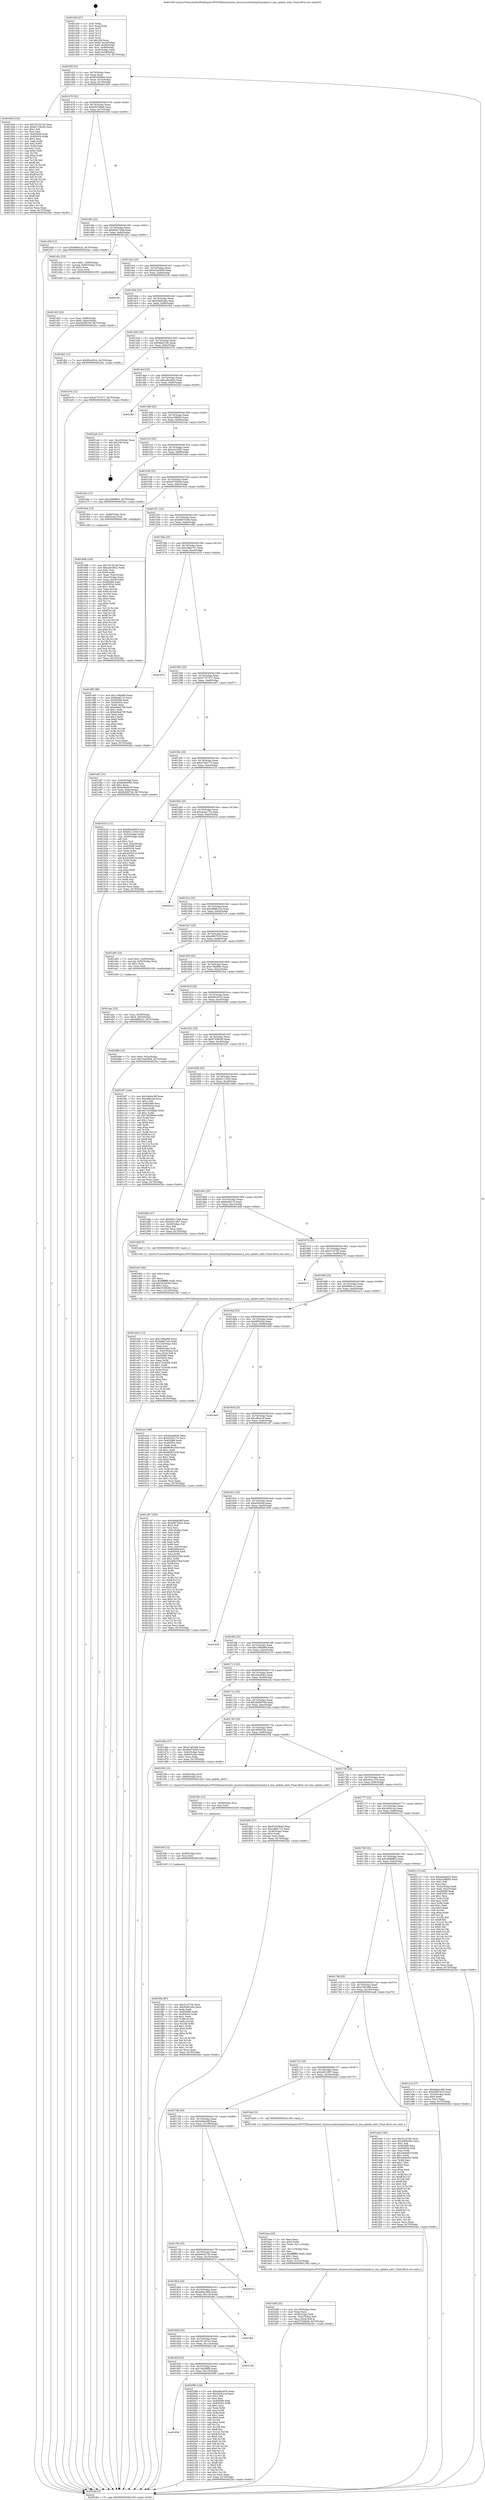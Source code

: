 digraph "0x401430" {
  label = "0x401430 (/mnt/c/Users/mathe/Desktop/tcc/POCII/binaries/extr_linuxsecurityintegrityimaima.h_ima_update_xattr_Final-ollvm.out::main(0))"
  labelloc = "t"
  node[shape=record]

  Entry [label="",width=0.3,height=0.3,shape=circle,fillcolor=black,style=filled]
  "0x40145f" [label="{
     0x40145f [23]\l
     | [instrs]\l
     &nbsp;&nbsp;0x40145f \<+3\>: mov -0x70(%rbp),%eax\l
     &nbsp;&nbsp;0x401462 \<+2\>: mov %eax,%ecx\l
     &nbsp;&nbsp;0x401464 \<+6\>: sub $0x8229364d,%ecx\l
     &nbsp;&nbsp;0x40146a \<+3\>: mov %eax,-0x74(%rbp)\l
     &nbsp;&nbsp;0x40146d \<+3\>: mov %ecx,-0x78(%rbp)\l
     &nbsp;&nbsp;0x401470 \<+6\>: je 0000000000401945 \<main+0x515\>\l
  }"]
  "0x401945" [label="{
     0x401945 [134]\l
     | [instrs]\l
     &nbsp;&nbsp;0x401945 \<+5\>: mov $0x7613e7a3,%eax\l
     &nbsp;&nbsp;0x40194a \<+5\>: mov $0xb5754b3d,%ecx\l
     &nbsp;&nbsp;0x40194f \<+2\>: mov $0x1,%dl\l
     &nbsp;&nbsp;0x401951 \<+2\>: xor %esi,%esi\l
     &nbsp;&nbsp;0x401953 \<+7\>: mov 0x405068,%edi\l
     &nbsp;&nbsp;0x40195a \<+8\>: mov 0x405054,%r8d\l
     &nbsp;&nbsp;0x401962 \<+3\>: sub $0x1,%esi\l
     &nbsp;&nbsp;0x401965 \<+3\>: mov %edi,%r9d\l
     &nbsp;&nbsp;0x401968 \<+3\>: add %esi,%r9d\l
     &nbsp;&nbsp;0x40196b \<+4\>: imul %r9d,%edi\l
     &nbsp;&nbsp;0x40196f \<+3\>: and $0x1,%edi\l
     &nbsp;&nbsp;0x401972 \<+3\>: cmp $0x0,%edi\l
     &nbsp;&nbsp;0x401975 \<+4\>: sete %r10b\l
     &nbsp;&nbsp;0x401979 \<+4\>: cmp $0xa,%r8d\l
     &nbsp;&nbsp;0x40197d \<+4\>: setl %r11b\l
     &nbsp;&nbsp;0x401981 \<+3\>: mov %r10b,%bl\l
     &nbsp;&nbsp;0x401984 \<+3\>: xor $0xff,%bl\l
     &nbsp;&nbsp;0x401987 \<+3\>: mov %r11b,%r14b\l
     &nbsp;&nbsp;0x40198a \<+4\>: xor $0xff,%r14b\l
     &nbsp;&nbsp;0x40198e \<+3\>: xor $0x1,%dl\l
     &nbsp;&nbsp;0x401991 \<+3\>: mov %bl,%r15b\l
     &nbsp;&nbsp;0x401994 \<+4\>: and $0xff,%r15b\l
     &nbsp;&nbsp;0x401998 \<+3\>: and %dl,%r10b\l
     &nbsp;&nbsp;0x40199b \<+3\>: mov %r14b,%r12b\l
     &nbsp;&nbsp;0x40199e \<+4\>: and $0xff,%r12b\l
     &nbsp;&nbsp;0x4019a2 \<+3\>: and %dl,%r11b\l
     &nbsp;&nbsp;0x4019a5 \<+3\>: or %r10b,%r15b\l
     &nbsp;&nbsp;0x4019a8 \<+3\>: or %r11b,%r12b\l
     &nbsp;&nbsp;0x4019ab \<+3\>: xor %r12b,%r15b\l
     &nbsp;&nbsp;0x4019ae \<+3\>: or %r14b,%bl\l
     &nbsp;&nbsp;0x4019b1 \<+3\>: xor $0xff,%bl\l
     &nbsp;&nbsp;0x4019b4 \<+3\>: or $0x1,%dl\l
     &nbsp;&nbsp;0x4019b7 \<+2\>: and %dl,%bl\l
     &nbsp;&nbsp;0x4019b9 \<+3\>: or %bl,%r15b\l
     &nbsp;&nbsp;0x4019bc \<+4\>: test $0x1,%r15b\l
     &nbsp;&nbsp;0x4019c0 \<+3\>: cmovne %ecx,%eax\l
     &nbsp;&nbsp;0x4019c3 \<+3\>: mov %eax,-0x70(%rbp)\l
     &nbsp;&nbsp;0x4019c6 \<+5\>: jmp 00000000004022bc \<main+0xe8c\>\l
  }"]
  "0x401476" [label="{
     0x401476 [22]\l
     | [instrs]\l
     &nbsp;&nbsp;0x401476 \<+5\>: jmp 000000000040147b \<main+0x4b\>\l
     &nbsp;&nbsp;0x40147b \<+3\>: mov -0x74(%rbp),%eax\l
     &nbsp;&nbsp;0x40147e \<+5\>: sub $0x8507b9a0,%eax\l
     &nbsp;&nbsp;0x401483 \<+3\>: mov %eax,-0x7c(%rbp)\l
     &nbsp;&nbsp;0x401486 \<+6\>: je 0000000000401d30 \<main+0x900\>\l
  }"]
  Exit [label="",width=0.3,height=0.3,shape=circle,fillcolor=black,style=filled,peripheries=2]
  "0x401d30" [label="{
     0x401d30 [12]\l
     | [instrs]\l
     &nbsp;&nbsp;0x401d30 \<+7\>: movl $0x6869c22,-0x70(%rbp)\l
     &nbsp;&nbsp;0x401d37 \<+5\>: jmp 00000000004022bc \<main+0xe8c\>\l
  }"]
  "0x40148c" [label="{
     0x40148c [22]\l
     | [instrs]\l
     &nbsp;&nbsp;0x40148c \<+5\>: jmp 0000000000401491 \<main+0x61\>\l
     &nbsp;&nbsp;0x401491 \<+3\>: mov -0x74(%rbp),%eax\l
     &nbsp;&nbsp;0x401494 \<+5\>: sub $0x904170dd,%eax\l
     &nbsp;&nbsp;0x401499 \<+3\>: mov %eax,-0x80(%rbp)\l
     &nbsp;&nbsp;0x40149c \<+6\>: je 0000000000401d3c \<main+0x90c\>\l
  }"]
  "0x401858" [label="{
     0x401858\l
  }", style=dashed]
  "0x401d3c" [label="{
     0x401d3c [23]\l
     | [instrs]\l
     &nbsp;&nbsp;0x401d3c \<+7\>: movl $0x1,-0x60(%rbp)\l
     &nbsp;&nbsp;0x401d43 \<+4\>: movslq -0x60(%rbp),%rax\l
     &nbsp;&nbsp;0x401d47 \<+4\>: shl $0x2,%rax\l
     &nbsp;&nbsp;0x401d4b \<+3\>: mov %rax,%rdi\l
     &nbsp;&nbsp;0x401d4e \<+5\>: call 0000000000401050 \<malloc@plt\>\l
     | [calls]\l
     &nbsp;&nbsp;0x401050 \{1\} (unknown)\l
  }"]
  "0x4014a2" [label="{
     0x4014a2 [25]\l
     | [instrs]\l
     &nbsp;&nbsp;0x4014a2 \<+5\>: jmp 00000000004014a7 \<main+0x77\>\l
     &nbsp;&nbsp;0x4014a7 \<+3\>: mov -0x74(%rbp),%eax\l
     &nbsp;&nbsp;0x4014aa \<+5\>: sub $0x924a0629,%eax\l
     &nbsp;&nbsp;0x4014af \<+6\>: mov %eax,-0x84(%rbp)\l
     &nbsp;&nbsp;0x4014b5 \<+6\>: je 00000000004021f4 \<main+0xdc4\>\l
  }"]
  "0x402099" [label="{
     0x402099 [134]\l
     | [instrs]\l
     &nbsp;&nbsp;0x402099 \<+5\>: mov $0xaa8ca924,%eax\l
     &nbsp;&nbsp;0x40209e \<+5\>: mov $0x3d3fc1ca,%ecx\l
     &nbsp;&nbsp;0x4020a3 \<+2\>: mov $0x1,%dl\l
     &nbsp;&nbsp;0x4020a5 \<+2\>: xor %esi,%esi\l
     &nbsp;&nbsp;0x4020a7 \<+7\>: mov 0x405068,%edi\l
     &nbsp;&nbsp;0x4020ae \<+8\>: mov 0x405054,%r8d\l
     &nbsp;&nbsp;0x4020b6 \<+3\>: sub $0x1,%esi\l
     &nbsp;&nbsp;0x4020b9 \<+3\>: mov %edi,%r9d\l
     &nbsp;&nbsp;0x4020bc \<+3\>: add %esi,%r9d\l
     &nbsp;&nbsp;0x4020bf \<+4\>: imul %r9d,%edi\l
     &nbsp;&nbsp;0x4020c3 \<+3\>: and $0x1,%edi\l
     &nbsp;&nbsp;0x4020c6 \<+3\>: cmp $0x0,%edi\l
     &nbsp;&nbsp;0x4020c9 \<+4\>: sete %r10b\l
     &nbsp;&nbsp;0x4020cd \<+4\>: cmp $0xa,%r8d\l
     &nbsp;&nbsp;0x4020d1 \<+4\>: setl %r11b\l
     &nbsp;&nbsp;0x4020d5 \<+3\>: mov %r10b,%bl\l
     &nbsp;&nbsp;0x4020d8 \<+3\>: xor $0xff,%bl\l
     &nbsp;&nbsp;0x4020db \<+3\>: mov %r11b,%r14b\l
     &nbsp;&nbsp;0x4020de \<+4\>: xor $0xff,%r14b\l
     &nbsp;&nbsp;0x4020e2 \<+3\>: xor $0x0,%dl\l
     &nbsp;&nbsp;0x4020e5 \<+3\>: mov %bl,%r15b\l
     &nbsp;&nbsp;0x4020e8 \<+4\>: and $0x0,%r15b\l
     &nbsp;&nbsp;0x4020ec \<+3\>: and %dl,%r10b\l
     &nbsp;&nbsp;0x4020ef \<+3\>: mov %r14b,%r12b\l
     &nbsp;&nbsp;0x4020f2 \<+4\>: and $0x0,%r12b\l
     &nbsp;&nbsp;0x4020f6 \<+3\>: and %dl,%r11b\l
     &nbsp;&nbsp;0x4020f9 \<+3\>: or %r10b,%r15b\l
     &nbsp;&nbsp;0x4020fc \<+3\>: or %r11b,%r12b\l
     &nbsp;&nbsp;0x4020ff \<+3\>: xor %r12b,%r15b\l
     &nbsp;&nbsp;0x402102 \<+3\>: or %r14b,%bl\l
     &nbsp;&nbsp;0x402105 \<+3\>: xor $0xff,%bl\l
     &nbsp;&nbsp;0x402108 \<+3\>: or $0x0,%dl\l
     &nbsp;&nbsp;0x40210b \<+2\>: and %dl,%bl\l
     &nbsp;&nbsp;0x40210d \<+3\>: or %bl,%r15b\l
     &nbsp;&nbsp;0x402110 \<+4\>: test $0x1,%r15b\l
     &nbsp;&nbsp;0x402114 \<+3\>: cmovne %ecx,%eax\l
     &nbsp;&nbsp;0x402117 \<+3\>: mov %eax,-0x70(%rbp)\l
     &nbsp;&nbsp;0x40211a \<+5\>: jmp 00000000004022bc \<main+0xe8c\>\l
  }"]
  "0x4021f4" [label="{
     0x4021f4\l
  }", style=dashed]
  "0x4014bb" [label="{
     0x4014bb [25]\l
     | [instrs]\l
     &nbsp;&nbsp;0x4014bb \<+5\>: jmp 00000000004014c0 \<main+0x90\>\l
     &nbsp;&nbsp;0x4014c0 \<+3\>: mov -0x74(%rbp),%eax\l
     &nbsp;&nbsp;0x4014c3 \<+5\>: sub $0x95e81a6a,%eax\l
     &nbsp;&nbsp;0x4014c8 \<+6\>: mov %eax,-0x88(%rbp)\l
     &nbsp;&nbsp;0x4014ce \<+6\>: je 0000000000401fb2 \<main+0xb82\>\l
  }"]
  "0x40183f" [label="{
     0x40183f [25]\l
     | [instrs]\l
     &nbsp;&nbsp;0x40183f \<+5\>: jmp 0000000000401844 \<main+0x414\>\l
     &nbsp;&nbsp;0x401844 \<+3\>: mov -0x74(%rbp),%eax\l
     &nbsp;&nbsp;0x401847 \<+5\>: sub $0x7da20fd9,%eax\l
     &nbsp;&nbsp;0x40184c \<+6\>: mov %eax,-0x118(%rbp)\l
     &nbsp;&nbsp;0x401852 \<+6\>: je 0000000000402099 \<main+0xc69\>\l
  }"]
  "0x401fb2" [label="{
     0x401fb2 [12]\l
     | [instrs]\l
     &nbsp;&nbsp;0x401fb2 \<+7\>: movl $0xf56c001b,-0x70(%rbp)\l
     &nbsp;&nbsp;0x401fb9 \<+5\>: jmp 00000000004022bc \<main+0xe8c\>\l
  }"]
  "0x4014d4" [label="{
     0x4014d4 [25]\l
     | [instrs]\l
     &nbsp;&nbsp;0x4014d4 \<+5\>: jmp 00000000004014d9 \<main+0xa9\>\l
     &nbsp;&nbsp;0x4014d9 \<+3\>: mov -0x74(%rbp),%eax\l
     &nbsp;&nbsp;0x4014dc \<+5\>: sub $0x9a8d7cdc,%eax\l
     &nbsp;&nbsp;0x4014e1 \<+6\>: mov %eax,-0x8c(%rbp)\l
     &nbsp;&nbsp;0x4014e7 \<+6\>: je 0000000000401e7b \<main+0xa4b\>\l
  }"]
  "0x4021d8" [label="{
     0x4021d8\l
  }", style=dashed]
  "0x401e7b" [label="{
     0x401e7b [12]\l
     | [instrs]\l
     &nbsp;&nbsp;0x401e7b \<+7\>: movl $0xd7757477,-0x70(%rbp)\l
     &nbsp;&nbsp;0x401e82 \<+5\>: jmp 00000000004022bc \<main+0xe8c\>\l
  }"]
  "0x4014ed" [label="{
     0x4014ed [25]\l
     | [instrs]\l
     &nbsp;&nbsp;0x4014ed \<+5\>: jmp 00000000004014f2 \<main+0xc2\>\l
     &nbsp;&nbsp;0x4014f2 \<+3\>: mov -0x74(%rbp),%eax\l
     &nbsp;&nbsp;0x4014f5 \<+5\>: sub $0xaa8ca924,%eax\l
     &nbsp;&nbsp;0x4014fa \<+6\>: mov %eax,-0x90(%rbp)\l
     &nbsp;&nbsp;0x401500 \<+6\>: je 00000000004022b5 \<main+0xe85\>\l
  }"]
  "0x401826" [label="{
     0x401826 [25]\l
     | [instrs]\l
     &nbsp;&nbsp;0x401826 \<+5\>: jmp 000000000040182b \<main+0x3fb\>\l
     &nbsp;&nbsp;0x40182b \<+3\>: mov -0x74(%rbp),%eax\l
     &nbsp;&nbsp;0x40182e \<+5\>: sub $0x7613e7a3,%eax\l
     &nbsp;&nbsp;0x401833 \<+6\>: mov %eax,-0x114(%rbp)\l
     &nbsp;&nbsp;0x401839 \<+6\>: je 00000000004021d8 \<main+0xda8\>\l
  }"]
  "0x4022b5" [label="{
     0x4022b5\l
  }", style=dashed]
  "0x401506" [label="{
     0x401506 [25]\l
     | [instrs]\l
     &nbsp;&nbsp;0x401506 \<+5\>: jmp 000000000040150b \<main+0xdb\>\l
     &nbsp;&nbsp;0x40150b \<+3\>: mov -0x74(%rbp),%eax\l
     &nbsp;&nbsp;0x40150e \<+5\>: sub $0xac2f8d45,%eax\l
     &nbsp;&nbsp;0x401513 \<+6\>: mov %eax,-0x94(%rbp)\l
     &nbsp;&nbsp;0x401519 \<+6\>: je 00000000004021ab \<main+0xd7b\>\l
  }"]
  "0x401fbe" [label="{
     0x401fbe\l
  }", style=dashed]
  "0x4021ab" [label="{
     0x4021ab [21]\l
     | [instrs]\l
     &nbsp;&nbsp;0x4021ab \<+3\>: mov -0x2c(%rbp),%eax\l
     &nbsp;&nbsp;0x4021ae \<+7\>: add $0x108,%rsp\l
     &nbsp;&nbsp;0x4021b5 \<+1\>: pop %rbx\l
     &nbsp;&nbsp;0x4021b6 \<+2\>: pop %r12\l
     &nbsp;&nbsp;0x4021b8 \<+2\>: pop %r13\l
     &nbsp;&nbsp;0x4021ba \<+2\>: pop %r14\l
     &nbsp;&nbsp;0x4021bc \<+2\>: pop %r15\l
     &nbsp;&nbsp;0x4021be \<+1\>: pop %rbp\l
     &nbsp;&nbsp;0x4021bf \<+1\>: ret\l
  }"]
  "0x40151f" [label="{
     0x40151f [25]\l
     | [instrs]\l
     &nbsp;&nbsp;0x40151f \<+5\>: jmp 0000000000401524 \<main+0xf4\>\l
     &nbsp;&nbsp;0x401524 \<+3\>: mov -0x74(%rbp),%eax\l
     &nbsp;&nbsp;0x401527 \<+5\>: sub $0xacb16f22,%eax\l
     &nbsp;&nbsp;0x40152c \<+6\>: mov %eax,-0x98(%rbp)\l
     &nbsp;&nbsp;0x401532 \<+6\>: je 0000000000401a6e \<main+0x63e\>\l
  }"]
  "0x40180d" [label="{
     0x40180d [25]\l
     | [instrs]\l
     &nbsp;&nbsp;0x40180d \<+5\>: jmp 0000000000401812 \<main+0x3e2\>\l
     &nbsp;&nbsp;0x401812 \<+3\>: mov -0x74(%rbp),%eax\l
     &nbsp;&nbsp;0x401815 \<+5\>: sub $0x6e6a1d66,%eax\l
     &nbsp;&nbsp;0x40181a \<+6\>: mov %eax,-0x110(%rbp)\l
     &nbsp;&nbsp;0x401820 \<+6\>: je 0000000000401fbe \<main+0xb8e\>\l
  }"]
  "0x401a6e" [label="{
     0x401a6e [12]\l
     | [instrs]\l
     &nbsp;&nbsp;0x401a6e \<+7\>: movl $0x3d96f803,-0x70(%rbp)\l
     &nbsp;&nbsp;0x401a75 \<+5\>: jmp 00000000004022bc \<main+0xe8c\>\l
  }"]
  "0x401538" [label="{
     0x401538 [25]\l
     | [instrs]\l
     &nbsp;&nbsp;0x401538 \<+5\>: jmp 000000000040153d \<main+0x10d\>\l
     &nbsp;&nbsp;0x40153d \<+3\>: mov -0x74(%rbp),%eax\l
     &nbsp;&nbsp;0x401540 \<+5\>: sub $0xb5754b3d,%eax\l
     &nbsp;&nbsp;0x401545 \<+6\>: mov %eax,-0x9c(%rbp)\l
     &nbsp;&nbsp;0x40154b \<+6\>: je 00000000004019cb \<main+0x59b\>\l
  }"]
  "0x40207a" [label="{
     0x40207a\l
  }", style=dashed]
  "0x4019cb" [label="{
     0x4019cb [13]\l
     | [instrs]\l
     &nbsp;&nbsp;0x4019cb \<+4\>: mov -0x48(%rbp),%rax\l
     &nbsp;&nbsp;0x4019cf \<+4\>: mov 0x8(%rax),%rdi\l
     &nbsp;&nbsp;0x4019d3 \<+5\>: call 0000000000401060 \<atoi@plt\>\l
     | [calls]\l
     &nbsp;&nbsp;0x401060 \{1\} (unknown)\l
  }"]
  "0x401551" [label="{
     0x401551 [25]\l
     | [instrs]\l
     &nbsp;&nbsp;0x401551 \<+5\>: jmp 0000000000401556 \<main+0x126\>\l
     &nbsp;&nbsp;0x401556 \<+3\>: mov -0x74(%rbp),%eax\l
     &nbsp;&nbsp;0x401559 \<+5\>: sub $0xb9d74290,%eax\l
     &nbsp;&nbsp;0x40155e \<+6\>: mov %eax,-0xa0(%rbp)\l
     &nbsp;&nbsp;0x401564 \<+6\>: je 0000000000401d85 \<main+0x955\>\l
  }"]
  "0x4017f4" [label="{
     0x4017f4 [25]\l
     | [instrs]\l
     &nbsp;&nbsp;0x4017f4 \<+5\>: jmp 00000000004017f9 \<main+0x3c9\>\l
     &nbsp;&nbsp;0x4017f9 \<+3\>: mov -0x74(%rbp),%eax\l
     &nbsp;&nbsp;0x4017fc \<+5\>: sub $0x66a927c6,%eax\l
     &nbsp;&nbsp;0x401801 \<+6\>: mov %eax,-0x10c(%rbp)\l
     &nbsp;&nbsp;0x401807 \<+6\>: je 000000000040207a \<main+0xc4a\>\l
  }"]
  "0x401d85" [label="{
     0x401d85 [88]\l
     | [instrs]\l
     &nbsp;&nbsp;0x401d85 \<+5\>: mov $0x1390af06,%eax\l
     &nbsp;&nbsp;0x401d8a \<+5\>: mov $0xfea6f110,%ecx\l
     &nbsp;&nbsp;0x401d8f \<+7\>: mov 0x405068,%edx\l
     &nbsp;&nbsp;0x401d96 \<+7\>: mov 0x405054,%esi\l
     &nbsp;&nbsp;0x401d9d \<+2\>: mov %edx,%edi\l
     &nbsp;&nbsp;0x401d9f \<+6\>: add $0xb00eb708,%edi\l
     &nbsp;&nbsp;0x401da5 \<+3\>: sub $0x1,%edi\l
     &nbsp;&nbsp;0x401da8 \<+6\>: sub $0xb00eb708,%edi\l
     &nbsp;&nbsp;0x401dae \<+3\>: imul %edi,%edx\l
     &nbsp;&nbsp;0x401db1 \<+3\>: and $0x1,%edx\l
     &nbsp;&nbsp;0x401db4 \<+3\>: cmp $0x0,%edx\l
     &nbsp;&nbsp;0x401db7 \<+4\>: sete %r8b\l
     &nbsp;&nbsp;0x401dbb \<+3\>: cmp $0xa,%esi\l
     &nbsp;&nbsp;0x401dbe \<+4\>: setl %r9b\l
     &nbsp;&nbsp;0x401dc2 \<+3\>: mov %r8b,%r10b\l
     &nbsp;&nbsp;0x401dc5 \<+3\>: and %r9b,%r10b\l
     &nbsp;&nbsp;0x401dc8 \<+3\>: xor %r9b,%r8b\l
     &nbsp;&nbsp;0x401dcb \<+3\>: or %r8b,%r10b\l
     &nbsp;&nbsp;0x401dce \<+4\>: test $0x1,%r10b\l
     &nbsp;&nbsp;0x401dd2 \<+3\>: cmovne %ecx,%eax\l
     &nbsp;&nbsp;0x401dd5 \<+3\>: mov %eax,-0x70(%rbp)\l
     &nbsp;&nbsp;0x401dd8 \<+5\>: jmp 00000000004022bc \<main+0xe8c\>\l
  }"]
  "0x40156a" [label="{
     0x40156a [25]\l
     | [instrs]\l
     &nbsp;&nbsp;0x40156a \<+5\>: jmp 000000000040156f \<main+0x13f\>\l
     &nbsp;&nbsp;0x40156f \<+3\>: mov -0x74(%rbp),%eax\l
     &nbsp;&nbsp;0x401572 \<+5\>: sub $0xc3b8c731,%eax\l
     &nbsp;&nbsp;0x401577 \<+6\>: mov %eax,-0xa4(%rbp)\l
     &nbsp;&nbsp;0x40157d \<+6\>: je 000000000040187d \<main+0x44d\>\l
  }"]
  "0x402200" [label="{
     0x402200\l
  }", style=dashed]
  "0x40187d" [label="{
     0x40187d\l
  }", style=dashed]
  "0x401583" [label="{
     0x401583 [25]\l
     | [instrs]\l
     &nbsp;&nbsp;0x401583 \<+5\>: jmp 0000000000401588 \<main+0x158\>\l
     &nbsp;&nbsp;0x401588 \<+3\>: mov -0x74(%rbp),%eax\l
     &nbsp;&nbsp;0x40158b \<+5\>: sub $0xd7757477,%eax\l
     &nbsp;&nbsp;0x401590 \<+6\>: mov %eax,-0xa8(%rbp)\l
     &nbsp;&nbsp;0x401596 \<+6\>: je 0000000000401e87 \<main+0xa57\>\l
  }"]
  "0x401f5b" [label="{
     0x401f5b [87]\l
     | [instrs]\l
     &nbsp;&nbsp;0x401f5b \<+5\>: mov $0x51c5756,%eax\l
     &nbsp;&nbsp;0x401f60 \<+5\>: mov $0x95e81a6a,%ecx\l
     &nbsp;&nbsp;0x401f65 \<+2\>: xor %edx,%edx\l
     &nbsp;&nbsp;0x401f67 \<+8\>: mov 0x405068,%r8d\l
     &nbsp;&nbsp;0x401f6f \<+8\>: mov 0x405054,%r9d\l
     &nbsp;&nbsp;0x401f77 \<+3\>: sub $0x1,%edx\l
     &nbsp;&nbsp;0x401f7a \<+3\>: mov %r8d,%r10d\l
     &nbsp;&nbsp;0x401f7d \<+3\>: add %edx,%r10d\l
     &nbsp;&nbsp;0x401f80 \<+4\>: imul %r10d,%r8d\l
     &nbsp;&nbsp;0x401f84 \<+4\>: and $0x1,%r8d\l
     &nbsp;&nbsp;0x401f88 \<+4\>: cmp $0x0,%r8d\l
     &nbsp;&nbsp;0x401f8c \<+4\>: sete %r11b\l
     &nbsp;&nbsp;0x401f90 \<+4\>: cmp $0xa,%r9d\l
     &nbsp;&nbsp;0x401f94 \<+3\>: setl %bl\l
     &nbsp;&nbsp;0x401f97 \<+3\>: mov %r11b,%r14b\l
     &nbsp;&nbsp;0x401f9a \<+3\>: and %bl,%r14b\l
     &nbsp;&nbsp;0x401f9d \<+3\>: xor %bl,%r11b\l
     &nbsp;&nbsp;0x401fa0 \<+3\>: or %r11b,%r14b\l
     &nbsp;&nbsp;0x401fa3 \<+4\>: test $0x1,%r14b\l
     &nbsp;&nbsp;0x401fa7 \<+3\>: cmovne %ecx,%eax\l
     &nbsp;&nbsp;0x401faa \<+3\>: mov %eax,-0x70(%rbp)\l
     &nbsp;&nbsp;0x401fad \<+5\>: jmp 00000000004022bc \<main+0xe8c\>\l
  }"]
  "0x401e87" [label="{
     0x401e87 [31]\l
     | [instrs]\l
     &nbsp;&nbsp;0x401e87 \<+3\>: mov -0x6c(%rbp),%eax\l
     &nbsp;&nbsp;0x401e8a \<+5\>: sub $0xb28ad450,%eax\l
     &nbsp;&nbsp;0x401e8f \<+3\>: add $0x1,%eax\l
     &nbsp;&nbsp;0x401e92 \<+5\>: add $0xb28ad450,%eax\l
     &nbsp;&nbsp;0x401e97 \<+3\>: mov %eax,-0x6c(%rbp)\l
     &nbsp;&nbsp;0x401e9a \<+7\>: movl $0x2b5807e9,-0x70(%rbp)\l
     &nbsp;&nbsp;0x401ea1 \<+5\>: jmp 00000000004022bc \<main+0xe8c\>\l
  }"]
  "0x40159c" [label="{
     0x40159c [25]\l
     | [instrs]\l
     &nbsp;&nbsp;0x40159c \<+5\>: jmp 00000000004015a1 \<main+0x171\>\l
     &nbsp;&nbsp;0x4015a1 \<+3\>: mov -0x74(%rbp),%eax\l
     &nbsp;&nbsp;0x4015a4 \<+5\>: sub $0xd7fd4175,%eax\l
     &nbsp;&nbsp;0x4015a9 \<+6\>: mov %eax,-0xac(%rbp)\l
     &nbsp;&nbsp;0x4015af \<+6\>: je 0000000000401b1b \<main+0x6eb\>\l
  }"]
  "0x401f4f" [label="{
     0x401f4f [12]\l
     | [instrs]\l
     &nbsp;&nbsp;0x401f4f \<+4\>: mov -0x68(%rbp),%rsi\l
     &nbsp;&nbsp;0x401f53 \<+3\>: mov %rsi,%rdi\l
     &nbsp;&nbsp;0x401f56 \<+5\>: call 0000000000401030 \<free@plt\>\l
     | [calls]\l
     &nbsp;&nbsp;0x401030 \{1\} (unknown)\l
  }"]
  "0x401b1b" [label="{
     0x401b1b [111]\l
     | [instrs]\l
     &nbsp;&nbsp;0x401b1b \<+5\>: mov $0x924a0629,%eax\l
     &nbsp;&nbsp;0x401b20 \<+5\>: mov $0xfd11150d,%ecx\l
     &nbsp;&nbsp;0x401b25 \<+3\>: mov -0x5c(%rbp),%edx\l
     &nbsp;&nbsp;0x401b28 \<+3\>: cmp -0x50(%rbp),%edx\l
     &nbsp;&nbsp;0x401b2b \<+4\>: setl %sil\l
     &nbsp;&nbsp;0x401b2f \<+4\>: and $0x1,%sil\l
     &nbsp;&nbsp;0x401b33 \<+4\>: mov %sil,-0x2d(%rbp)\l
     &nbsp;&nbsp;0x401b37 \<+7\>: mov 0x405068,%edx\l
     &nbsp;&nbsp;0x401b3e \<+7\>: mov 0x405054,%edi\l
     &nbsp;&nbsp;0x401b45 \<+3\>: mov %edx,%r8d\l
     &nbsp;&nbsp;0x401b48 \<+7\>: sub $0x42f3d12e,%r8d\l
     &nbsp;&nbsp;0x401b4f \<+4\>: sub $0x1,%r8d\l
     &nbsp;&nbsp;0x401b53 \<+7\>: add $0x42f3d12e,%r8d\l
     &nbsp;&nbsp;0x401b5a \<+4\>: imul %r8d,%edx\l
     &nbsp;&nbsp;0x401b5e \<+3\>: and $0x1,%edx\l
     &nbsp;&nbsp;0x401b61 \<+3\>: cmp $0x0,%edx\l
     &nbsp;&nbsp;0x401b64 \<+4\>: sete %sil\l
     &nbsp;&nbsp;0x401b68 \<+3\>: cmp $0xa,%edi\l
     &nbsp;&nbsp;0x401b6b \<+4\>: setl %r9b\l
     &nbsp;&nbsp;0x401b6f \<+3\>: mov %sil,%r10b\l
     &nbsp;&nbsp;0x401b72 \<+3\>: and %r9b,%r10b\l
     &nbsp;&nbsp;0x401b75 \<+3\>: xor %r9b,%sil\l
     &nbsp;&nbsp;0x401b78 \<+3\>: or %sil,%r10b\l
     &nbsp;&nbsp;0x401b7b \<+4\>: test $0x1,%r10b\l
     &nbsp;&nbsp;0x401b7f \<+3\>: cmovne %ecx,%eax\l
     &nbsp;&nbsp;0x401b82 \<+3\>: mov %eax,-0x70(%rbp)\l
     &nbsp;&nbsp;0x401b85 \<+5\>: jmp 00000000004022bc \<main+0xe8c\>\l
  }"]
  "0x4015b5" [label="{
     0x4015b5 [25]\l
     | [instrs]\l
     &nbsp;&nbsp;0x4015b5 \<+5\>: jmp 00000000004015ba \<main+0x18a\>\l
     &nbsp;&nbsp;0x4015ba \<+3\>: mov -0x74(%rbp),%eax\l
     &nbsp;&nbsp;0x4015bd \<+5\>: sub $0xdc3ec77a,%eax\l
     &nbsp;&nbsp;0x4015c2 \<+6\>: mov %eax,-0xb0(%rbp)\l
     &nbsp;&nbsp;0x4015c8 \<+6\>: je 000000000040201d \<main+0xbed\>\l
  }"]
  "0x401f43" [label="{
     0x401f43 [12]\l
     | [instrs]\l
     &nbsp;&nbsp;0x401f43 \<+4\>: mov -0x58(%rbp),%rsi\l
     &nbsp;&nbsp;0x401f47 \<+3\>: mov %rsi,%rdi\l
     &nbsp;&nbsp;0x401f4a \<+5\>: call 0000000000401030 \<free@plt\>\l
     | [calls]\l
     &nbsp;&nbsp;0x401030 \{1\} (unknown)\l
  }"]
  "0x40201d" [label="{
     0x40201d\l
  }", style=dashed]
  "0x4015ce" [label="{
     0x4015ce [25]\l
     | [instrs]\l
     &nbsp;&nbsp;0x4015ce \<+5\>: jmp 00000000004015d3 \<main+0x1a3\>\l
     &nbsp;&nbsp;0x4015d3 \<+3\>: mov -0x74(%rbp),%eax\l
     &nbsp;&nbsp;0x4015d6 \<+5\>: sub $0xdd96b12d,%eax\l
     &nbsp;&nbsp;0x4015db \<+6\>: mov %eax,-0xb4(%rbp)\l
     &nbsp;&nbsp;0x4015e1 \<+6\>: je 00000000004021c0 \<main+0xd90\>\l
  }"]
  "0x401e0a" [label="{
     0x401e0a [113]\l
     | [instrs]\l
     &nbsp;&nbsp;0x401e0a \<+5\>: mov $0x1390af06,%ecx\l
     &nbsp;&nbsp;0x401e0f \<+5\>: mov $0x9a8d7cdc,%edx\l
     &nbsp;&nbsp;0x401e14 \<+6\>: mov -0x124(%rbp),%esi\l
     &nbsp;&nbsp;0x401e1a \<+3\>: imul %eax,%esi\l
     &nbsp;&nbsp;0x401e1d \<+4\>: mov -0x68(%rbp),%rdi\l
     &nbsp;&nbsp;0x401e21 \<+4\>: movslq -0x6c(%rbp),%r8\l
     &nbsp;&nbsp;0x401e25 \<+4\>: mov %esi,(%rdi,%r8,4)\l
     &nbsp;&nbsp;0x401e29 \<+7\>: mov 0x405068,%eax\l
     &nbsp;&nbsp;0x401e30 \<+7\>: mov 0x405054,%esi\l
     &nbsp;&nbsp;0x401e37 \<+3\>: mov %eax,%r9d\l
     &nbsp;&nbsp;0x401e3a \<+7\>: add $0xe732d29d,%r9d\l
     &nbsp;&nbsp;0x401e41 \<+4\>: sub $0x1,%r9d\l
     &nbsp;&nbsp;0x401e45 \<+7\>: sub $0xe732d29d,%r9d\l
     &nbsp;&nbsp;0x401e4c \<+4\>: imul %r9d,%eax\l
     &nbsp;&nbsp;0x401e50 \<+3\>: and $0x1,%eax\l
     &nbsp;&nbsp;0x401e53 \<+3\>: cmp $0x0,%eax\l
     &nbsp;&nbsp;0x401e56 \<+4\>: sete %r10b\l
     &nbsp;&nbsp;0x401e5a \<+3\>: cmp $0xa,%esi\l
     &nbsp;&nbsp;0x401e5d \<+4\>: setl %r11b\l
     &nbsp;&nbsp;0x401e61 \<+3\>: mov %r10b,%bl\l
     &nbsp;&nbsp;0x401e64 \<+3\>: and %r11b,%bl\l
     &nbsp;&nbsp;0x401e67 \<+3\>: xor %r11b,%r10b\l
     &nbsp;&nbsp;0x401e6a \<+3\>: or %r10b,%bl\l
     &nbsp;&nbsp;0x401e6d \<+3\>: test $0x1,%bl\l
     &nbsp;&nbsp;0x401e70 \<+3\>: cmovne %edx,%ecx\l
     &nbsp;&nbsp;0x401e73 \<+3\>: mov %ecx,-0x70(%rbp)\l
     &nbsp;&nbsp;0x401e76 \<+5\>: jmp 00000000004022bc \<main+0xe8c\>\l
  }"]
  "0x4021c0" [label="{
     0x4021c0\l
  }", style=dashed]
  "0x4015e7" [label="{
     0x4015e7 [25]\l
     | [instrs]\l
     &nbsp;&nbsp;0x4015e7 \<+5\>: jmp 00000000004015ec \<main+0x1bc\>\l
     &nbsp;&nbsp;0x4015ec \<+3\>: mov -0x74(%rbp),%eax\l
     &nbsp;&nbsp;0x4015ef \<+5\>: sub $0xe0807610,%eax\l
     &nbsp;&nbsp;0x4015f4 \<+6\>: mov %eax,-0xb8(%rbp)\l
     &nbsp;&nbsp;0x4015fa \<+6\>: je 0000000000401a95 \<main+0x665\>\l
  }"]
  "0x401de2" [label="{
     0x401de2 [40]\l
     | [instrs]\l
     &nbsp;&nbsp;0x401de2 \<+5\>: mov $0x2,%ecx\l
     &nbsp;&nbsp;0x401de7 \<+1\>: cltd\l
     &nbsp;&nbsp;0x401de8 \<+2\>: idiv %ecx\l
     &nbsp;&nbsp;0x401dea \<+6\>: imul $0xfffffffe,%edx,%ecx\l
     &nbsp;&nbsp;0x401df0 \<+6\>: sub $0x3529630c,%ecx\l
     &nbsp;&nbsp;0x401df6 \<+3\>: add $0x1,%ecx\l
     &nbsp;&nbsp;0x401df9 \<+6\>: add $0x3529630c,%ecx\l
     &nbsp;&nbsp;0x401dff \<+6\>: mov %ecx,-0x124(%rbp)\l
     &nbsp;&nbsp;0x401e05 \<+5\>: call 0000000000401160 \<next_i\>\l
     | [calls]\l
     &nbsp;&nbsp;0x401160 \{1\} (/mnt/c/Users/mathe/Desktop/tcc/POCII/binaries/extr_linuxsecurityintegrityimaima.h_ima_update_xattr_Final-ollvm.out::next_i)\l
  }"]
  "0x401a95" [label="{
     0x401a95 [23]\l
     | [instrs]\l
     &nbsp;&nbsp;0x401a95 \<+7\>: movl $0x1,-0x50(%rbp)\l
     &nbsp;&nbsp;0x401a9c \<+4\>: movslq -0x50(%rbp),%rax\l
     &nbsp;&nbsp;0x401aa0 \<+4\>: shl $0x2,%rax\l
     &nbsp;&nbsp;0x401aa4 \<+3\>: mov %rax,%rdi\l
     &nbsp;&nbsp;0x401aa7 \<+5\>: call 0000000000401050 \<malloc@plt\>\l
     | [calls]\l
     &nbsp;&nbsp;0x401050 \{1\} (unknown)\l
  }"]
  "0x401600" [label="{
     0x401600 [25]\l
     | [instrs]\l
     &nbsp;&nbsp;0x401600 \<+5\>: jmp 0000000000401605 \<main+0x1d5\>\l
     &nbsp;&nbsp;0x401605 \<+3\>: mov -0x74(%rbp),%eax\l
     &nbsp;&nbsp;0x401608 \<+5\>: sub $0xe70bd69c,%eax\l
     &nbsp;&nbsp;0x40160d \<+6\>: mov %eax,-0xbc(%rbp)\l
     &nbsp;&nbsp;0x401613 \<+6\>: je 0000000000401fca \<main+0xb9a\>\l
  }"]
  "0x401d53" [label="{
     0x401d53 [23]\l
     | [instrs]\l
     &nbsp;&nbsp;0x401d53 \<+4\>: mov %rax,-0x68(%rbp)\l
     &nbsp;&nbsp;0x401d57 \<+7\>: movl $0x0,-0x6c(%rbp)\l
     &nbsp;&nbsp;0x401d5e \<+7\>: movl $0x2b5807e9,-0x70(%rbp)\l
     &nbsp;&nbsp;0x401d65 \<+5\>: jmp 00000000004022bc \<main+0xe8c\>\l
  }"]
  "0x401fca" [label="{
     0x401fca\l
  }", style=dashed]
  "0x401619" [label="{
     0x401619 [25]\l
     | [instrs]\l
     &nbsp;&nbsp;0x401619 \<+5\>: jmp 000000000040161e \<main+0x1ee\>\l
     &nbsp;&nbsp;0x40161e \<+3\>: mov -0x74(%rbp),%eax\l
     &nbsp;&nbsp;0x401621 \<+5\>: sub $0xf56c001b,%eax\l
     &nbsp;&nbsp;0x401626 \<+6\>: mov %eax,-0xc0(%rbp)\l
     &nbsp;&nbsp;0x40162c \<+6\>: je 0000000000402086 \<main+0xc56\>\l
  }"]
  "0x401bd6" [label="{
     0x401bd6 [33]\l
     | [instrs]\l
     &nbsp;&nbsp;0x401bd6 \<+6\>: mov -0x120(%rbp),%ecx\l
     &nbsp;&nbsp;0x401bdc \<+3\>: imul %eax,%ecx\l
     &nbsp;&nbsp;0x401bdf \<+4\>: mov -0x58(%rbp),%rdi\l
     &nbsp;&nbsp;0x401be3 \<+4\>: movslq -0x5c(%rbp),%r8\l
     &nbsp;&nbsp;0x401be7 \<+4\>: mov %ecx,(%rdi,%r8,4)\l
     &nbsp;&nbsp;0x401beb \<+7\>: movl $0xf7358d28,-0x70(%rbp)\l
     &nbsp;&nbsp;0x401bf2 \<+5\>: jmp 00000000004022bc \<main+0xe8c\>\l
  }"]
  "0x402086" [label="{
     0x402086 [19]\l
     | [instrs]\l
     &nbsp;&nbsp;0x402086 \<+7\>: movl $0x0,-0x3c(%rbp)\l
     &nbsp;&nbsp;0x40208d \<+7\>: movl $0x7da20fd9,-0x70(%rbp)\l
     &nbsp;&nbsp;0x402094 \<+5\>: jmp 00000000004022bc \<main+0xe8c\>\l
  }"]
  "0x401632" [label="{
     0x401632 [25]\l
     | [instrs]\l
     &nbsp;&nbsp;0x401632 \<+5\>: jmp 0000000000401637 \<main+0x207\>\l
     &nbsp;&nbsp;0x401637 \<+3\>: mov -0x74(%rbp),%eax\l
     &nbsp;&nbsp;0x40163a \<+5\>: sub $0xf7358d28,%eax\l
     &nbsp;&nbsp;0x40163f \<+6\>: mov %eax,-0xc4(%rbp)\l
     &nbsp;&nbsp;0x401645 \<+6\>: je 0000000000401bf7 \<main+0x7c7\>\l
  }"]
  "0x401baa" [label="{
     0x401baa [44]\l
     | [instrs]\l
     &nbsp;&nbsp;0x401baa \<+2\>: xor %ecx,%ecx\l
     &nbsp;&nbsp;0x401bac \<+5\>: mov $0x2,%edx\l
     &nbsp;&nbsp;0x401bb1 \<+6\>: mov %edx,-0x11c(%rbp)\l
     &nbsp;&nbsp;0x401bb7 \<+1\>: cltd\l
     &nbsp;&nbsp;0x401bb8 \<+6\>: mov -0x11c(%rbp),%esi\l
     &nbsp;&nbsp;0x401bbe \<+2\>: idiv %esi\l
     &nbsp;&nbsp;0x401bc0 \<+6\>: imul $0xfffffffe,%edx,%edx\l
     &nbsp;&nbsp;0x401bc6 \<+3\>: sub $0x1,%ecx\l
     &nbsp;&nbsp;0x401bc9 \<+2\>: sub %ecx,%edx\l
     &nbsp;&nbsp;0x401bcb \<+6\>: mov %edx,-0x120(%rbp)\l
     &nbsp;&nbsp;0x401bd1 \<+5\>: call 0000000000401160 \<next_i\>\l
     | [calls]\l
     &nbsp;&nbsp;0x401160 \{1\} (/mnt/c/Users/mathe/Desktop/tcc/POCII/binaries/extr_linuxsecurityintegrityimaima.h_ima_update_xattr_Final-ollvm.out::next_i)\l
  }"]
  "0x401bf7" [label="{
     0x401bf7 [144]\l
     | [instrs]\l
     &nbsp;&nbsp;0x401bf7 \<+5\>: mov $0x5a6be58f,%eax\l
     &nbsp;&nbsp;0x401bfc \<+5\>: mov $0xc86a1ef,%ecx\l
     &nbsp;&nbsp;0x401c01 \<+2\>: mov $0x1,%dl\l
     &nbsp;&nbsp;0x401c03 \<+7\>: mov 0x405068,%esi\l
     &nbsp;&nbsp;0x401c0a \<+7\>: mov 0x405054,%edi\l
     &nbsp;&nbsp;0x401c11 \<+3\>: mov %esi,%r8d\l
     &nbsp;&nbsp;0x401c14 \<+7\>: add $0x7d536ba0,%r8d\l
     &nbsp;&nbsp;0x401c1b \<+4\>: sub $0x1,%r8d\l
     &nbsp;&nbsp;0x401c1f \<+7\>: sub $0x7d536ba0,%r8d\l
     &nbsp;&nbsp;0x401c26 \<+4\>: imul %r8d,%esi\l
     &nbsp;&nbsp;0x401c2a \<+3\>: and $0x1,%esi\l
     &nbsp;&nbsp;0x401c2d \<+3\>: cmp $0x0,%esi\l
     &nbsp;&nbsp;0x401c30 \<+4\>: sete %r9b\l
     &nbsp;&nbsp;0x401c34 \<+3\>: cmp $0xa,%edi\l
     &nbsp;&nbsp;0x401c37 \<+4\>: setl %r10b\l
     &nbsp;&nbsp;0x401c3b \<+3\>: mov %r9b,%r11b\l
     &nbsp;&nbsp;0x401c3e \<+4\>: xor $0xff,%r11b\l
     &nbsp;&nbsp;0x401c42 \<+3\>: mov %r10b,%bl\l
     &nbsp;&nbsp;0x401c45 \<+3\>: xor $0xff,%bl\l
     &nbsp;&nbsp;0x401c48 \<+3\>: xor $0x1,%dl\l
     &nbsp;&nbsp;0x401c4b \<+3\>: mov %r11b,%r14b\l
     &nbsp;&nbsp;0x401c4e \<+4\>: and $0xff,%r14b\l
     &nbsp;&nbsp;0x401c52 \<+3\>: and %dl,%r9b\l
     &nbsp;&nbsp;0x401c55 \<+3\>: mov %bl,%r15b\l
     &nbsp;&nbsp;0x401c58 \<+4\>: and $0xff,%r15b\l
     &nbsp;&nbsp;0x401c5c \<+3\>: and %dl,%r10b\l
     &nbsp;&nbsp;0x401c5f \<+3\>: or %r9b,%r14b\l
     &nbsp;&nbsp;0x401c62 \<+3\>: or %r10b,%r15b\l
     &nbsp;&nbsp;0x401c65 \<+3\>: xor %r15b,%r14b\l
     &nbsp;&nbsp;0x401c68 \<+3\>: or %bl,%r11b\l
     &nbsp;&nbsp;0x401c6b \<+4\>: xor $0xff,%r11b\l
     &nbsp;&nbsp;0x401c6f \<+3\>: or $0x1,%dl\l
     &nbsp;&nbsp;0x401c72 \<+3\>: and %dl,%r11b\l
     &nbsp;&nbsp;0x401c75 \<+3\>: or %r11b,%r14b\l
     &nbsp;&nbsp;0x401c78 \<+4\>: test $0x1,%r14b\l
     &nbsp;&nbsp;0x401c7c \<+3\>: cmovne %ecx,%eax\l
     &nbsp;&nbsp;0x401c7f \<+3\>: mov %eax,-0x70(%rbp)\l
     &nbsp;&nbsp;0x401c82 \<+5\>: jmp 00000000004022bc \<main+0xe8c\>\l
  }"]
  "0x40164b" [label="{
     0x40164b [25]\l
     | [instrs]\l
     &nbsp;&nbsp;0x40164b \<+5\>: jmp 0000000000401650 \<main+0x220\>\l
     &nbsp;&nbsp;0x401650 \<+3\>: mov -0x74(%rbp),%eax\l
     &nbsp;&nbsp;0x401653 \<+5\>: sub $0xfd11150d,%eax\l
     &nbsp;&nbsp;0x401658 \<+6\>: mov %eax,-0xc8(%rbp)\l
     &nbsp;&nbsp;0x40165e \<+6\>: je 0000000000401b8a \<main+0x75a\>\l
  }"]
  "0x4017db" [label="{
     0x4017db [25]\l
     | [instrs]\l
     &nbsp;&nbsp;0x4017db \<+5\>: jmp 00000000004017e0 \<main+0x3b0\>\l
     &nbsp;&nbsp;0x4017e0 \<+3\>: mov -0x74(%rbp),%eax\l
     &nbsp;&nbsp;0x4017e3 \<+5\>: sub $0x5a6be58f,%eax\l
     &nbsp;&nbsp;0x4017e8 \<+6\>: mov %eax,-0x108(%rbp)\l
     &nbsp;&nbsp;0x4017ee \<+6\>: je 0000000000402200 \<main+0xdd0\>\l
  }"]
  "0x401b8a" [label="{
     0x401b8a [27]\l
     | [instrs]\l
     &nbsp;&nbsp;0x401b8a \<+5\>: mov $0x904170dd,%eax\l
     &nbsp;&nbsp;0x401b8f \<+5\>: mov $0x4d012f67,%ecx\l
     &nbsp;&nbsp;0x401b94 \<+3\>: mov -0x2d(%rbp),%dl\l
     &nbsp;&nbsp;0x401b97 \<+3\>: test $0x1,%dl\l
     &nbsp;&nbsp;0x401b9a \<+3\>: cmovne %ecx,%eax\l
     &nbsp;&nbsp;0x401b9d \<+3\>: mov %eax,-0x70(%rbp)\l
     &nbsp;&nbsp;0x401ba0 \<+5\>: jmp 00000000004022bc \<main+0xe8c\>\l
  }"]
  "0x401664" [label="{
     0x401664 [25]\l
     | [instrs]\l
     &nbsp;&nbsp;0x401664 \<+5\>: jmp 0000000000401669 \<main+0x239\>\l
     &nbsp;&nbsp;0x401669 \<+3\>: mov -0x74(%rbp),%eax\l
     &nbsp;&nbsp;0x40166c \<+5\>: sub $0xfea6f110,%eax\l
     &nbsp;&nbsp;0x401671 \<+6\>: mov %eax,-0xcc(%rbp)\l
     &nbsp;&nbsp;0x401677 \<+6\>: je 0000000000401ddd \<main+0x9ad\>\l
  }"]
  "0x401ba5" [label="{
     0x401ba5 [5]\l
     | [instrs]\l
     &nbsp;&nbsp;0x401ba5 \<+5\>: call 0000000000401160 \<next_i\>\l
     | [calls]\l
     &nbsp;&nbsp;0x401160 \{1\} (/mnt/c/Users/mathe/Desktop/tcc/POCII/binaries/extr_linuxsecurityintegrityimaima.h_ima_update_xattr_Final-ollvm.out::next_i)\l
  }"]
  "0x401ddd" [label="{
     0x401ddd [5]\l
     | [instrs]\l
     &nbsp;&nbsp;0x401ddd \<+5\>: call 0000000000401160 \<next_i\>\l
     | [calls]\l
     &nbsp;&nbsp;0x401160 \{1\} (/mnt/c/Users/mathe/Desktop/tcc/POCII/binaries/extr_linuxsecurityintegrityimaima.h_ima_update_xattr_Final-ollvm.out::next_i)\l
  }"]
  "0x40167d" [label="{
     0x40167d [25]\l
     | [instrs]\l
     &nbsp;&nbsp;0x40167d \<+5\>: jmp 0000000000401682 \<main+0x252\>\l
     &nbsp;&nbsp;0x401682 \<+3\>: mov -0x74(%rbp),%eax\l
     &nbsp;&nbsp;0x401685 \<+5\>: sub $0x51c5756,%eax\l
     &nbsp;&nbsp;0x40168a \<+6\>: mov %eax,-0xd0(%rbp)\l
     &nbsp;&nbsp;0x401690 \<+6\>: je 0000000000402273 \<main+0xe43\>\l
  }"]
  "0x4017c2" [label="{
     0x4017c2 [25]\l
     | [instrs]\l
     &nbsp;&nbsp;0x4017c2 \<+5\>: jmp 00000000004017c7 \<main+0x397\>\l
     &nbsp;&nbsp;0x4017c7 \<+3\>: mov -0x74(%rbp),%eax\l
     &nbsp;&nbsp;0x4017ca \<+5\>: sub $0x4d012f67,%eax\l
     &nbsp;&nbsp;0x4017cf \<+6\>: mov %eax,-0x104(%rbp)\l
     &nbsp;&nbsp;0x4017d5 \<+6\>: je 0000000000401ba5 \<main+0x775\>\l
  }"]
  "0x402273" [label="{
     0x402273\l
  }", style=dashed]
  "0x401696" [label="{
     0x401696 [25]\l
     | [instrs]\l
     &nbsp;&nbsp;0x401696 \<+5\>: jmp 000000000040169b \<main+0x26b\>\l
     &nbsp;&nbsp;0x40169b \<+3\>: mov -0x74(%rbp),%eax\l
     &nbsp;&nbsp;0x40169e \<+5\>: sub $0x6869c22,%eax\l
     &nbsp;&nbsp;0x4016a3 \<+6\>: mov %eax,-0xd4(%rbp)\l
     &nbsp;&nbsp;0x4016a9 \<+6\>: je 0000000000401ac3 \<main+0x693\>\l
  }"]
  "0x401ea6" [label="{
     0x401ea6 [144]\l
     | [instrs]\l
     &nbsp;&nbsp;0x401ea6 \<+5\>: mov $0x51c5756,%eax\l
     &nbsp;&nbsp;0x401eab \<+5\>: mov $0x30f5055b,%ecx\l
     &nbsp;&nbsp;0x401eb0 \<+2\>: mov $0x1,%dl\l
     &nbsp;&nbsp;0x401eb2 \<+7\>: mov 0x405068,%esi\l
     &nbsp;&nbsp;0x401eb9 \<+7\>: mov 0x405054,%edi\l
     &nbsp;&nbsp;0x401ec0 \<+3\>: mov %esi,%r8d\l
     &nbsp;&nbsp;0x401ec3 \<+7\>: sub $0x34e6e81f,%r8d\l
     &nbsp;&nbsp;0x401eca \<+4\>: sub $0x1,%r8d\l
     &nbsp;&nbsp;0x401ece \<+7\>: add $0x34e6e81f,%r8d\l
     &nbsp;&nbsp;0x401ed5 \<+4\>: imul %r8d,%esi\l
     &nbsp;&nbsp;0x401ed9 \<+3\>: and $0x1,%esi\l
     &nbsp;&nbsp;0x401edc \<+3\>: cmp $0x0,%esi\l
     &nbsp;&nbsp;0x401edf \<+4\>: sete %r9b\l
     &nbsp;&nbsp;0x401ee3 \<+3\>: cmp $0xa,%edi\l
     &nbsp;&nbsp;0x401ee6 \<+4\>: setl %r10b\l
     &nbsp;&nbsp;0x401eea \<+3\>: mov %r9b,%r11b\l
     &nbsp;&nbsp;0x401eed \<+4\>: xor $0xff,%r11b\l
     &nbsp;&nbsp;0x401ef1 \<+3\>: mov %r10b,%bl\l
     &nbsp;&nbsp;0x401ef4 \<+3\>: xor $0xff,%bl\l
     &nbsp;&nbsp;0x401ef7 \<+3\>: xor $0x1,%dl\l
     &nbsp;&nbsp;0x401efa \<+3\>: mov %r11b,%r14b\l
     &nbsp;&nbsp;0x401efd \<+4\>: and $0xff,%r14b\l
     &nbsp;&nbsp;0x401f01 \<+3\>: and %dl,%r9b\l
     &nbsp;&nbsp;0x401f04 \<+3\>: mov %bl,%r15b\l
     &nbsp;&nbsp;0x401f07 \<+4\>: and $0xff,%r15b\l
     &nbsp;&nbsp;0x401f0b \<+3\>: and %dl,%r10b\l
     &nbsp;&nbsp;0x401f0e \<+3\>: or %r9b,%r14b\l
     &nbsp;&nbsp;0x401f11 \<+3\>: or %r10b,%r15b\l
     &nbsp;&nbsp;0x401f14 \<+3\>: xor %r15b,%r14b\l
     &nbsp;&nbsp;0x401f17 \<+3\>: or %bl,%r11b\l
     &nbsp;&nbsp;0x401f1a \<+4\>: xor $0xff,%r11b\l
     &nbsp;&nbsp;0x401f1e \<+3\>: or $0x1,%dl\l
     &nbsp;&nbsp;0x401f21 \<+3\>: and %dl,%r11b\l
     &nbsp;&nbsp;0x401f24 \<+3\>: or %r11b,%r14b\l
     &nbsp;&nbsp;0x401f27 \<+4\>: test $0x1,%r14b\l
     &nbsp;&nbsp;0x401f2b \<+3\>: cmovne %ecx,%eax\l
     &nbsp;&nbsp;0x401f2e \<+3\>: mov %eax,-0x70(%rbp)\l
     &nbsp;&nbsp;0x401f31 \<+5\>: jmp 00000000004022bc \<main+0xe8c\>\l
  }"]
  "0x401ac3" [label="{
     0x401ac3 [88]\l
     | [instrs]\l
     &nbsp;&nbsp;0x401ac3 \<+5\>: mov $0x924a0629,%eax\l
     &nbsp;&nbsp;0x401ac8 \<+5\>: mov $0xd7fd4175,%ecx\l
     &nbsp;&nbsp;0x401acd \<+7\>: mov 0x405068,%edx\l
     &nbsp;&nbsp;0x401ad4 \<+7\>: mov 0x405054,%esi\l
     &nbsp;&nbsp;0x401adb \<+2\>: mov %edx,%edi\l
     &nbsp;&nbsp;0x401add \<+6\>: sub $0x669b1459,%edi\l
     &nbsp;&nbsp;0x401ae3 \<+3\>: sub $0x1,%edi\l
     &nbsp;&nbsp;0x401ae6 \<+6\>: add $0x669b1459,%edi\l
     &nbsp;&nbsp;0x401aec \<+3\>: imul %edi,%edx\l
     &nbsp;&nbsp;0x401aef \<+3\>: and $0x1,%edx\l
     &nbsp;&nbsp;0x401af2 \<+3\>: cmp $0x0,%edx\l
     &nbsp;&nbsp;0x401af5 \<+4\>: sete %r8b\l
     &nbsp;&nbsp;0x401af9 \<+3\>: cmp $0xa,%esi\l
     &nbsp;&nbsp;0x401afc \<+4\>: setl %r9b\l
     &nbsp;&nbsp;0x401b00 \<+3\>: mov %r8b,%r10b\l
     &nbsp;&nbsp;0x401b03 \<+3\>: and %r9b,%r10b\l
     &nbsp;&nbsp;0x401b06 \<+3\>: xor %r9b,%r8b\l
     &nbsp;&nbsp;0x401b09 \<+3\>: or %r8b,%r10b\l
     &nbsp;&nbsp;0x401b0c \<+4\>: test $0x1,%r10b\l
     &nbsp;&nbsp;0x401b10 \<+3\>: cmovne %ecx,%eax\l
     &nbsp;&nbsp;0x401b13 \<+3\>: mov %eax,-0x70(%rbp)\l
     &nbsp;&nbsp;0x401b16 \<+5\>: jmp 00000000004022bc \<main+0xe8c\>\l
  }"]
  "0x4016af" [label="{
     0x4016af [25]\l
     | [instrs]\l
     &nbsp;&nbsp;0x4016af \<+5\>: jmp 00000000004016b4 \<main+0x284\>\l
     &nbsp;&nbsp;0x4016b4 \<+3\>: mov -0x74(%rbp),%eax\l
     &nbsp;&nbsp;0x4016b7 \<+5\>: sub $0x8f52d5a,%eax\l
     &nbsp;&nbsp;0x4016bc \<+6\>: mov %eax,-0xd8(%rbp)\l
     &nbsp;&nbsp;0x4016c2 \<+6\>: je 00000000004018d5 \<main+0x4a5\>\l
  }"]
  "0x401aac" [label="{
     0x401aac [23]\l
     | [instrs]\l
     &nbsp;&nbsp;0x401aac \<+4\>: mov %rax,-0x58(%rbp)\l
     &nbsp;&nbsp;0x401ab0 \<+7\>: movl $0x0,-0x5c(%rbp)\l
     &nbsp;&nbsp;0x401ab7 \<+7\>: movl $0x6869c22,-0x70(%rbp)\l
     &nbsp;&nbsp;0x401abe \<+5\>: jmp 00000000004022bc \<main+0xe8c\>\l
  }"]
  "0x4018d5" [label="{
     0x4018d5\l
  }", style=dashed]
  "0x4016c8" [label="{
     0x4016c8 [25]\l
     | [instrs]\l
     &nbsp;&nbsp;0x4016c8 \<+5\>: jmp 00000000004016cd \<main+0x29d\>\l
     &nbsp;&nbsp;0x4016cd \<+3\>: mov -0x74(%rbp),%eax\l
     &nbsp;&nbsp;0x4016d0 \<+5\>: sub $0xc86a1ef,%eax\l
     &nbsp;&nbsp;0x4016d5 \<+6\>: mov %eax,-0xdc(%rbp)\l
     &nbsp;&nbsp;0x4016db \<+6\>: je 0000000000401c87 \<main+0x857\>\l
  }"]
  "0x4017a9" [label="{
     0x4017a9 [25]\l
     | [instrs]\l
     &nbsp;&nbsp;0x4017a9 \<+5\>: jmp 00000000004017ae \<main+0x37e\>\l
     &nbsp;&nbsp;0x4017ae \<+3\>: mov -0x74(%rbp),%eax\l
     &nbsp;&nbsp;0x4017b1 \<+5\>: sub $0x474f1008,%eax\l
     &nbsp;&nbsp;0x4017b6 \<+6\>: mov %eax,-0x100(%rbp)\l
     &nbsp;&nbsp;0x4017bc \<+6\>: je 0000000000401ea6 \<main+0xa76\>\l
  }"]
  "0x401c87" [label="{
     0x401c87 [169]\l
     | [instrs]\l
     &nbsp;&nbsp;0x401c87 \<+5\>: mov $0x5a6be58f,%eax\l
     &nbsp;&nbsp;0x401c8c \<+5\>: mov $0x8507b9a0,%ecx\l
     &nbsp;&nbsp;0x401c91 \<+2\>: mov $0x1,%dl\l
     &nbsp;&nbsp;0x401c93 \<+2\>: xor %esi,%esi\l
     &nbsp;&nbsp;0x401c95 \<+3\>: mov -0x5c(%rbp),%edi\l
     &nbsp;&nbsp;0x401c98 \<+3\>: mov %esi,%r8d\l
     &nbsp;&nbsp;0x401c9b \<+3\>: sub %edi,%r8d\l
     &nbsp;&nbsp;0x401c9e \<+2\>: mov %esi,%edi\l
     &nbsp;&nbsp;0x401ca0 \<+3\>: sub $0x1,%edi\l
     &nbsp;&nbsp;0x401ca3 \<+3\>: add %edi,%r8d\l
     &nbsp;&nbsp;0x401ca6 \<+3\>: sub %r8d,%esi\l
     &nbsp;&nbsp;0x401ca9 \<+3\>: mov %esi,-0x5c(%rbp)\l
     &nbsp;&nbsp;0x401cac \<+7\>: mov 0x405068,%esi\l
     &nbsp;&nbsp;0x401cb3 \<+7\>: mov 0x405054,%edi\l
     &nbsp;&nbsp;0x401cba \<+3\>: mov %esi,%r8d\l
     &nbsp;&nbsp;0x401cbd \<+7\>: add $0x395a53b8,%r8d\l
     &nbsp;&nbsp;0x401cc4 \<+4\>: sub $0x1,%r8d\l
     &nbsp;&nbsp;0x401cc8 \<+7\>: sub $0x395a53b8,%r8d\l
     &nbsp;&nbsp;0x401ccf \<+4\>: imul %r8d,%esi\l
     &nbsp;&nbsp;0x401cd3 \<+3\>: and $0x1,%esi\l
     &nbsp;&nbsp;0x401cd6 \<+3\>: cmp $0x0,%esi\l
     &nbsp;&nbsp;0x401cd9 \<+4\>: sete %r9b\l
     &nbsp;&nbsp;0x401cdd \<+3\>: cmp $0xa,%edi\l
     &nbsp;&nbsp;0x401ce0 \<+4\>: setl %r10b\l
     &nbsp;&nbsp;0x401ce4 \<+3\>: mov %r9b,%r11b\l
     &nbsp;&nbsp;0x401ce7 \<+4\>: xor $0xff,%r11b\l
     &nbsp;&nbsp;0x401ceb \<+3\>: mov %r10b,%bl\l
     &nbsp;&nbsp;0x401cee \<+3\>: xor $0xff,%bl\l
     &nbsp;&nbsp;0x401cf1 \<+3\>: xor $0x0,%dl\l
     &nbsp;&nbsp;0x401cf4 \<+3\>: mov %r11b,%r14b\l
     &nbsp;&nbsp;0x401cf7 \<+4\>: and $0x0,%r14b\l
     &nbsp;&nbsp;0x401cfb \<+3\>: and %dl,%r9b\l
     &nbsp;&nbsp;0x401cfe \<+3\>: mov %bl,%r15b\l
     &nbsp;&nbsp;0x401d01 \<+4\>: and $0x0,%r15b\l
     &nbsp;&nbsp;0x401d05 \<+3\>: and %dl,%r10b\l
     &nbsp;&nbsp;0x401d08 \<+3\>: or %r9b,%r14b\l
     &nbsp;&nbsp;0x401d0b \<+3\>: or %r10b,%r15b\l
     &nbsp;&nbsp;0x401d0e \<+3\>: xor %r15b,%r14b\l
     &nbsp;&nbsp;0x401d11 \<+3\>: or %bl,%r11b\l
     &nbsp;&nbsp;0x401d14 \<+4\>: xor $0xff,%r11b\l
     &nbsp;&nbsp;0x401d18 \<+3\>: or $0x0,%dl\l
     &nbsp;&nbsp;0x401d1b \<+3\>: and %dl,%r11b\l
     &nbsp;&nbsp;0x401d1e \<+3\>: or %r11b,%r14b\l
     &nbsp;&nbsp;0x401d21 \<+4\>: test $0x1,%r14b\l
     &nbsp;&nbsp;0x401d25 \<+3\>: cmovne %ecx,%eax\l
     &nbsp;&nbsp;0x401d28 \<+3\>: mov %eax,-0x70(%rbp)\l
     &nbsp;&nbsp;0x401d2b \<+5\>: jmp 00000000004022bc \<main+0xe8c\>\l
  }"]
  "0x4016e1" [label="{
     0x4016e1 [25]\l
     | [instrs]\l
     &nbsp;&nbsp;0x4016e1 \<+5\>: jmp 00000000004016e6 \<main+0x2b6\>\l
     &nbsp;&nbsp;0x4016e6 \<+3\>: mov -0x74(%rbp),%eax\l
     &nbsp;&nbsp;0x4016e9 \<+5\>: sub $0xe5043a9,%eax\l
     &nbsp;&nbsp;0x4016ee \<+6\>: mov %eax,-0xe0(%rbp)\l
     &nbsp;&nbsp;0x4016f4 \<+6\>: je 0000000000401939 \<main+0x509\>\l
  }"]
  "0x401a7a" [label="{
     0x401a7a [27]\l
     | [instrs]\l
     &nbsp;&nbsp;0x401a7a \<+5\>: mov $0x6e6a1d66,%eax\l
     &nbsp;&nbsp;0x401a7f \<+5\>: mov $0xe0807610,%ecx\l
     &nbsp;&nbsp;0x401a84 \<+3\>: mov -0x34(%rbp),%edx\l
     &nbsp;&nbsp;0x401a87 \<+3\>: cmp $0x0,%edx\l
     &nbsp;&nbsp;0x401a8a \<+3\>: cmove %ecx,%eax\l
     &nbsp;&nbsp;0x401a8d \<+3\>: mov %eax,-0x70(%rbp)\l
     &nbsp;&nbsp;0x401a90 \<+5\>: jmp 00000000004022bc \<main+0xe8c\>\l
  }"]
  "0x401939" [label="{
     0x401939\l
  }", style=dashed]
  "0x4016fa" [label="{
     0x4016fa [25]\l
     | [instrs]\l
     &nbsp;&nbsp;0x4016fa \<+5\>: jmp 00000000004016ff \<main+0x2cf\>\l
     &nbsp;&nbsp;0x4016ff \<+3\>: mov -0x74(%rbp),%eax\l
     &nbsp;&nbsp;0x401702 \<+5\>: sub $0x1390af06,%eax\l
     &nbsp;&nbsp;0x401707 \<+6\>: mov %eax,-0xe4(%rbp)\l
     &nbsp;&nbsp;0x40170d \<+6\>: je 0000000000402219 \<main+0xde9\>\l
  }"]
  "0x401790" [label="{
     0x401790 [25]\l
     | [instrs]\l
     &nbsp;&nbsp;0x401790 \<+5\>: jmp 0000000000401795 \<main+0x365\>\l
     &nbsp;&nbsp;0x401795 \<+3\>: mov -0x74(%rbp),%eax\l
     &nbsp;&nbsp;0x401798 \<+5\>: sub $0x3d96f803,%eax\l
     &nbsp;&nbsp;0x40179d \<+6\>: mov %eax,-0xfc(%rbp)\l
     &nbsp;&nbsp;0x4017a3 \<+6\>: je 0000000000401a7a \<main+0x64a\>\l
  }"]
  "0x402219" [label="{
     0x402219\l
  }", style=dashed]
  "0x401713" [label="{
     0x401713 [25]\l
     | [instrs]\l
     &nbsp;&nbsp;0x401713 \<+5\>: jmp 0000000000401718 \<main+0x2e8\>\l
     &nbsp;&nbsp;0x401718 \<+3\>: mov -0x74(%rbp),%eax\l
     &nbsp;&nbsp;0x40171b \<+5\>: sub $0x1bec80e2,%eax\l
     &nbsp;&nbsp;0x401720 \<+6\>: mov %eax,-0xe8(%rbp)\l
     &nbsp;&nbsp;0x401726 \<+6\>: je 00000000004022a4 \<main+0xe74\>\l
  }"]
  "0x40211f" [label="{
     0x40211f [140]\l
     | [instrs]\l
     &nbsp;&nbsp;0x40211f \<+5\>: mov $0xaa8ca924,%eax\l
     &nbsp;&nbsp;0x402124 \<+5\>: mov $0xac2f8d45,%ecx\l
     &nbsp;&nbsp;0x402129 \<+2\>: mov $0x1,%dl\l
     &nbsp;&nbsp;0x40212b \<+2\>: xor %esi,%esi\l
     &nbsp;&nbsp;0x40212d \<+3\>: mov -0x3c(%rbp),%edi\l
     &nbsp;&nbsp;0x402130 \<+3\>: mov %edi,-0x2c(%rbp)\l
     &nbsp;&nbsp;0x402133 \<+7\>: mov 0x405068,%edi\l
     &nbsp;&nbsp;0x40213a \<+8\>: mov 0x405054,%r8d\l
     &nbsp;&nbsp;0x402142 \<+3\>: sub $0x1,%esi\l
     &nbsp;&nbsp;0x402145 \<+3\>: mov %edi,%r9d\l
     &nbsp;&nbsp;0x402148 \<+3\>: add %esi,%r9d\l
     &nbsp;&nbsp;0x40214b \<+4\>: imul %r9d,%edi\l
     &nbsp;&nbsp;0x40214f \<+3\>: and $0x1,%edi\l
     &nbsp;&nbsp;0x402152 \<+3\>: cmp $0x0,%edi\l
     &nbsp;&nbsp;0x402155 \<+4\>: sete %r10b\l
     &nbsp;&nbsp;0x402159 \<+4\>: cmp $0xa,%r8d\l
     &nbsp;&nbsp;0x40215d \<+4\>: setl %r11b\l
     &nbsp;&nbsp;0x402161 \<+3\>: mov %r10b,%bl\l
     &nbsp;&nbsp;0x402164 \<+3\>: xor $0xff,%bl\l
     &nbsp;&nbsp;0x402167 \<+3\>: mov %r11b,%r14b\l
     &nbsp;&nbsp;0x40216a \<+4\>: xor $0xff,%r14b\l
     &nbsp;&nbsp;0x40216e \<+3\>: xor $0x0,%dl\l
     &nbsp;&nbsp;0x402171 \<+3\>: mov %bl,%r15b\l
     &nbsp;&nbsp;0x402174 \<+4\>: and $0x0,%r15b\l
     &nbsp;&nbsp;0x402178 \<+3\>: and %dl,%r10b\l
     &nbsp;&nbsp;0x40217b \<+3\>: mov %r14b,%r12b\l
     &nbsp;&nbsp;0x40217e \<+4\>: and $0x0,%r12b\l
     &nbsp;&nbsp;0x402182 \<+3\>: and %dl,%r11b\l
     &nbsp;&nbsp;0x402185 \<+3\>: or %r10b,%r15b\l
     &nbsp;&nbsp;0x402188 \<+3\>: or %r11b,%r12b\l
     &nbsp;&nbsp;0x40218b \<+3\>: xor %r12b,%r15b\l
     &nbsp;&nbsp;0x40218e \<+3\>: or %r14b,%bl\l
     &nbsp;&nbsp;0x402191 \<+3\>: xor $0xff,%bl\l
     &nbsp;&nbsp;0x402194 \<+3\>: or $0x0,%dl\l
     &nbsp;&nbsp;0x402197 \<+2\>: and %dl,%bl\l
     &nbsp;&nbsp;0x402199 \<+3\>: or %bl,%r15b\l
     &nbsp;&nbsp;0x40219c \<+4\>: test $0x1,%r15b\l
     &nbsp;&nbsp;0x4021a0 \<+3\>: cmovne %ecx,%eax\l
     &nbsp;&nbsp;0x4021a3 \<+3\>: mov %eax,-0x70(%rbp)\l
     &nbsp;&nbsp;0x4021a6 \<+5\>: jmp 00000000004022bc \<main+0xe8c\>\l
  }"]
  "0x4022a4" [label="{
     0x4022a4\l
  }", style=dashed]
  "0x40172c" [label="{
     0x40172c [25]\l
     | [instrs]\l
     &nbsp;&nbsp;0x40172c \<+5\>: jmp 0000000000401731 \<main+0x301\>\l
     &nbsp;&nbsp;0x401731 \<+3\>: mov -0x74(%rbp),%eax\l
     &nbsp;&nbsp;0x401734 \<+5\>: sub $0x2b5807e9,%eax\l
     &nbsp;&nbsp;0x401739 \<+6\>: mov %eax,-0xec(%rbp)\l
     &nbsp;&nbsp;0x40173f \<+6\>: je 0000000000401d6a \<main+0x93a\>\l
  }"]
  "0x4019d8" [label="{
     0x4019d8 [150]\l
     | [instrs]\l
     &nbsp;&nbsp;0x4019d8 \<+5\>: mov $0x7613e7a3,%ecx\l
     &nbsp;&nbsp;0x4019dd \<+5\>: mov $0xacb16f22,%edx\l
     &nbsp;&nbsp;0x4019e2 \<+3\>: mov $0x1,%sil\l
     &nbsp;&nbsp;0x4019e5 \<+3\>: xor %r8d,%r8d\l
     &nbsp;&nbsp;0x4019e8 \<+3\>: mov %eax,-0x4c(%rbp)\l
     &nbsp;&nbsp;0x4019eb \<+3\>: mov -0x4c(%rbp),%eax\l
     &nbsp;&nbsp;0x4019ee \<+3\>: mov %eax,-0x34(%rbp)\l
     &nbsp;&nbsp;0x4019f1 \<+7\>: mov 0x405068,%eax\l
     &nbsp;&nbsp;0x4019f8 \<+8\>: mov 0x405054,%r9d\l
     &nbsp;&nbsp;0x401a00 \<+4\>: sub $0x1,%r8d\l
     &nbsp;&nbsp;0x401a04 \<+3\>: mov %eax,%r10d\l
     &nbsp;&nbsp;0x401a07 \<+3\>: add %r8d,%r10d\l
     &nbsp;&nbsp;0x401a0a \<+4\>: imul %r10d,%eax\l
     &nbsp;&nbsp;0x401a0e \<+3\>: and $0x1,%eax\l
     &nbsp;&nbsp;0x401a11 \<+3\>: cmp $0x0,%eax\l
     &nbsp;&nbsp;0x401a14 \<+4\>: sete %r11b\l
     &nbsp;&nbsp;0x401a18 \<+4\>: cmp $0xa,%r9d\l
     &nbsp;&nbsp;0x401a1c \<+3\>: setl %bl\l
     &nbsp;&nbsp;0x401a1f \<+3\>: mov %r11b,%r14b\l
     &nbsp;&nbsp;0x401a22 \<+4\>: xor $0xff,%r14b\l
     &nbsp;&nbsp;0x401a26 \<+3\>: mov %bl,%r15b\l
     &nbsp;&nbsp;0x401a29 \<+4\>: xor $0xff,%r15b\l
     &nbsp;&nbsp;0x401a2d \<+4\>: xor $0x0,%sil\l
     &nbsp;&nbsp;0x401a31 \<+3\>: mov %r14b,%r12b\l
     &nbsp;&nbsp;0x401a34 \<+4\>: and $0x0,%r12b\l
     &nbsp;&nbsp;0x401a38 \<+3\>: and %sil,%r11b\l
     &nbsp;&nbsp;0x401a3b \<+3\>: mov %r15b,%r13b\l
     &nbsp;&nbsp;0x401a3e \<+4\>: and $0x0,%r13b\l
     &nbsp;&nbsp;0x401a42 \<+3\>: and %sil,%bl\l
     &nbsp;&nbsp;0x401a45 \<+3\>: or %r11b,%r12b\l
     &nbsp;&nbsp;0x401a48 \<+3\>: or %bl,%r13b\l
     &nbsp;&nbsp;0x401a4b \<+3\>: xor %r13b,%r12b\l
     &nbsp;&nbsp;0x401a4e \<+3\>: or %r15b,%r14b\l
     &nbsp;&nbsp;0x401a51 \<+4\>: xor $0xff,%r14b\l
     &nbsp;&nbsp;0x401a55 \<+4\>: or $0x0,%sil\l
     &nbsp;&nbsp;0x401a59 \<+3\>: and %sil,%r14b\l
     &nbsp;&nbsp;0x401a5c \<+3\>: or %r14b,%r12b\l
     &nbsp;&nbsp;0x401a5f \<+4\>: test $0x1,%r12b\l
     &nbsp;&nbsp;0x401a63 \<+3\>: cmovne %edx,%ecx\l
     &nbsp;&nbsp;0x401a66 \<+3\>: mov %ecx,-0x70(%rbp)\l
     &nbsp;&nbsp;0x401a69 \<+5\>: jmp 00000000004022bc \<main+0xe8c\>\l
  }"]
  "0x401d6a" [label="{
     0x401d6a [27]\l
     | [instrs]\l
     &nbsp;&nbsp;0x401d6a \<+5\>: mov $0x474f1008,%eax\l
     &nbsp;&nbsp;0x401d6f \<+5\>: mov $0xb9d74290,%ecx\l
     &nbsp;&nbsp;0x401d74 \<+3\>: mov -0x6c(%rbp),%edx\l
     &nbsp;&nbsp;0x401d77 \<+3\>: cmp -0x60(%rbp),%edx\l
     &nbsp;&nbsp;0x401d7a \<+3\>: cmovl %ecx,%eax\l
     &nbsp;&nbsp;0x401d7d \<+3\>: mov %eax,-0x70(%rbp)\l
     &nbsp;&nbsp;0x401d80 \<+5\>: jmp 00000000004022bc \<main+0xe8c\>\l
  }"]
  "0x401745" [label="{
     0x401745 [25]\l
     | [instrs]\l
     &nbsp;&nbsp;0x401745 \<+5\>: jmp 000000000040174a \<main+0x31a\>\l
     &nbsp;&nbsp;0x40174a \<+3\>: mov -0x74(%rbp),%eax\l
     &nbsp;&nbsp;0x40174d \<+5\>: sub $0x30f5055b,%eax\l
     &nbsp;&nbsp;0x401752 \<+6\>: mov %eax,-0xf0(%rbp)\l
     &nbsp;&nbsp;0x401758 \<+6\>: je 0000000000401f36 \<main+0xb06\>\l
  }"]
  "0x401430" [label="{
     0x401430 [47]\l
     | [instrs]\l
     &nbsp;&nbsp;0x401430 \<+1\>: push %rbp\l
     &nbsp;&nbsp;0x401431 \<+3\>: mov %rsp,%rbp\l
     &nbsp;&nbsp;0x401434 \<+2\>: push %r15\l
     &nbsp;&nbsp;0x401436 \<+2\>: push %r14\l
     &nbsp;&nbsp;0x401438 \<+2\>: push %r13\l
     &nbsp;&nbsp;0x40143a \<+2\>: push %r12\l
     &nbsp;&nbsp;0x40143c \<+1\>: push %rbx\l
     &nbsp;&nbsp;0x40143d \<+7\>: sub $0x108,%rsp\l
     &nbsp;&nbsp;0x401444 \<+7\>: movl $0x0,-0x3c(%rbp)\l
     &nbsp;&nbsp;0x40144b \<+3\>: mov %edi,-0x40(%rbp)\l
     &nbsp;&nbsp;0x40144e \<+4\>: mov %rsi,-0x48(%rbp)\l
     &nbsp;&nbsp;0x401452 \<+3\>: mov -0x40(%rbp),%edi\l
     &nbsp;&nbsp;0x401455 \<+3\>: mov %edi,-0x38(%rbp)\l
     &nbsp;&nbsp;0x401458 \<+7\>: movl $0x34ce1376,-0x70(%rbp)\l
  }"]
  "0x401f36" [label="{
     0x401f36 [13]\l
     | [instrs]\l
     &nbsp;&nbsp;0x401f36 \<+4\>: mov -0x58(%rbp),%rdi\l
     &nbsp;&nbsp;0x401f3a \<+4\>: mov -0x68(%rbp),%rsi\l
     &nbsp;&nbsp;0x401f3e \<+5\>: call 0000000000401420 \<ima_update_xattr\>\l
     | [calls]\l
     &nbsp;&nbsp;0x401420 \{1\} (/mnt/c/Users/mathe/Desktop/tcc/POCII/binaries/extr_linuxsecurityintegrityimaima.h_ima_update_xattr_Final-ollvm.out::ima_update_xattr)\l
  }"]
  "0x40175e" [label="{
     0x40175e [25]\l
     | [instrs]\l
     &nbsp;&nbsp;0x40175e \<+5\>: jmp 0000000000401763 \<main+0x333\>\l
     &nbsp;&nbsp;0x401763 \<+3\>: mov -0x74(%rbp),%eax\l
     &nbsp;&nbsp;0x401766 \<+5\>: sub $0x34ce1376,%eax\l
     &nbsp;&nbsp;0x40176b \<+6\>: mov %eax,-0xf4(%rbp)\l
     &nbsp;&nbsp;0x401771 \<+6\>: je 0000000000401862 \<main+0x432\>\l
  }"]
  "0x4022bc" [label="{
     0x4022bc [5]\l
     | [instrs]\l
     &nbsp;&nbsp;0x4022bc \<+5\>: jmp 000000000040145f \<main+0x2f\>\l
  }"]
  "0x401862" [label="{
     0x401862 [27]\l
     | [instrs]\l
     &nbsp;&nbsp;0x401862 \<+5\>: mov $0x8229364d,%eax\l
     &nbsp;&nbsp;0x401867 \<+5\>: mov $0xc3b8c731,%ecx\l
     &nbsp;&nbsp;0x40186c \<+3\>: mov -0x38(%rbp),%edx\l
     &nbsp;&nbsp;0x40186f \<+3\>: cmp $0x2,%edx\l
     &nbsp;&nbsp;0x401872 \<+3\>: cmovne %ecx,%eax\l
     &nbsp;&nbsp;0x401875 \<+3\>: mov %eax,-0x70(%rbp)\l
     &nbsp;&nbsp;0x401878 \<+5\>: jmp 00000000004022bc \<main+0xe8c\>\l
  }"]
  "0x401777" [label="{
     0x401777 [25]\l
     | [instrs]\l
     &nbsp;&nbsp;0x401777 \<+5\>: jmp 000000000040177c \<main+0x34c\>\l
     &nbsp;&nbsp;0x40177c \<+3\>: mov -0x74(%rbp),%eax\l
     &nbsp;&nbsp;0x40177f \<+5\>: sub $0x3d3fc1ca,%eax\l
     &nbsp;&nbsp;0x401784 \<+6\>: mov %eax,-0xf8(%rbp)\l
     &nbsp;&nbsp;0x40178a \<+6\>: je 000000000040211f \<main+0xcef\>\l
  }"]
  Entry -> "0x401430" [label=" 1"]
  "0x40145f" -> "0x401945" [label=" 1"]
  "0x40145f" -> "0x401476" [label=" 29"]
  "0x4021ab" -> Exit [label=" 1"]
  "0x401476" -> "0x401d30" [label=" 1"]
  "0x401476" -> "0x40148c" [label=" 28"]
  "0x40211f" -> "0x4022bc" [label=" 1"]
  "0x40148c" -> "0x401d3c" [label=" 1"]
  "0x40148c" -> "0x4014a2" [label=" 27"]
  "0x402099" -> "0x4022bc" [label=" 1"]
  "0x4014a2" -> "0x4021f4" [label=" 0"]
  "0x4014a2" -> "0x4014bb" [label=" 27"]
  "0x40183f" -> "0x401858" [label=" 0"]
  "0x4014bb" -> "0x401fb2" [label=" 1"]
  "0x4014bb" -> "0x4014d4" [label=" 26"]
  "0x40183f" -> "0x402099" [label=" 1"]
  "0x4014d4" -> "0x401e7b" [label=" 1"]
  "0x4014d4" -> "0x4014ed" [label=" 25"]
  "0x401826" -> "0x40183f" [label=" 1"]
  "0x4014ed" -> "0x4022b5" [label=" 0"]
  "0x4014ed" -> "0x401506" [label=" 25"]
  "0x401826" -> "0x4021d8" [label=" 0"]
  "0x401506" -> "0x4021ab" [label=" 1"]
  "0x401506" -> "0x40151f" [label=" 24"]
  "0x40180d" -> "0x401826" [label=" 1"]
  "0x40151f" -> "0x401a6e" [label=" 1"]
  "0x40151f" -> "0x401538" [label=" 23"]
  "0x40180d" -> "0x401fbe" [label=" 0"]
  "0x401538" -> "0x4019cb" [label=" 1"]
  "0x401538" -> "0x401551" [label=" 22"]
  "0x4017f4" -> "0x40180d" [label=" 1"]
  "0x401551" -> "0x401d85" [label=" 1"]
  "0x401551" -> "0x40156a" [label=" 21"]
  "0x4017f4" -> "0x40207a" [label=" 0"]
  "0x40156a" -> "0x40187d" [label=" 0"]
  "0x40156a" -> "0x401583" [label=" 21"]
  "0x4017db" -> "0x4017f4" [label=" 1"]
  "0x401583" -> "0x401e87" [label=" 1"]
  "0x401583" -> "0x40159c" [label=" 20"]
  "0x4017db" -> "0x402200" [label=" 0"]
  "0x40159c" -> "0x401b1b" [label=" 2"]
  "0x40159c" -> "0x4015b5" [label=" 18"]
  "0x402086" -> "0x4022bc" [label=" 1"]
  "0x4015b5" -> "0x40201d" [label=" 0"]
  "0x4015b5" -> "0x4015ce" [label=" 18"]
  "0x401fb2" -> "0x4022bc" [label=" 1"]
  "0x4015ce" -> "0x4021c0" [label=" 0"]
  "0x4015ce" -> "0x4015e7" [label=" 18"]
  "0x401f5b" -> "0x4022bc" [label=" 1"]
  "0x4015e7" -> "0x401a95" [label=" 1"]
  "0x4015e7" -> "0x401600" [label=" 17"]
  "0x401f4f" -> "0x401f5b" [label=" 1"]
  "0x401600" -> "0x401fca" [label=" 0"]
  "0x401600" -> "0x401619" [label=" 17"]
  "0x401f43" -> "0x401f4f" [label=" 1"]
  "0x401619" -> "0x402086" [label=" 1"]
  "0x401619" -> "0x401632" [label=" 16"]
  "0x401f36" -> "0x401f43" [label=" 1"]
  "0x401632" -> "0x401bf7" [label=" 1"]
  "0x401632" -> "0x40164b" [label=" 15"]
  "0x401ea6" -> "0x4022bc" [label=" 1"]
  "0x40164b" -> "0x401b8a" [label=" 2"]
  "0x40164b" -> "0x401664" [label=" 13"]
  "0x401e87" -> "0x4022bc" [label=" 1"]
  "0x401664" -> "0x401ddd" [label=" 1"]
  "0x401664" -> "0x40167d" [label=" 12"]
  "0x401e7b" -> "0x4022bc" [label=" 1"]
  "0x40167d" -> "0x402273" [label=" 0"]
  "0x40167d" -> "0x401696" [label=" 12"]
  "0x401de2" -> "0x401e0a" [label=" 1"]
  "0x401696" -> "0x401ac3" [label=" 2"]
  "0x401696" -> "0x4016af" [label=" 10"]
  "0x401ddd" -> "0x401de2" [label=" 1"]
  "0x4016af" -> "0x4018d5" [label=" 0"]
  "0x4016af" -> "0x4016c8" [label=" 10"]
  "0x401d6a" -> "0x4022bc" [label=" 2"]
  "0x4016c8" -> "0x401c87" [label=" 1"]
  "0x4016c8" -> "0x4016e1" [label=" 9"]
  "0x401d53" -> "0x4022bc" [label=" 1"]
  "0x4016e1" -> "0x401939" [label=" 0"]
  "0x4016e1" -> "0x4016fa" [label=" 9"]
  "0x401d3c" -> "0x401d53" [label=" 1"]
  "0x4016fa" -> "0x402219" [label=" 0"]
  "0x4016fa" -> "0x401713" [label=" 9"]
  "0x401c87" -> "0x4022bc" [label=" 1"]
  "0x401713" -> "0x4022a4" [label=" 0"]
  "0x401713" -> "0x40172c" [label=" 9"]
  "0x401bf7" -> "0x4022bc" [label=" 1"]
  "0x40172c" -> "0x401d6a" [label=" 2"]
  "0x40172c" -> "0x401745" [label=" 7"]
  "0x401baa" -> "0x401bd6" [label=" 1"]
  "0x401745" -> "0x401f36" [label=" 1"]
  "0x401745" -> "0x40175e" [label=" 6"]
  "0x401ba5" -> "0x401baa" [label=" 1"]
  "0x40175e" -> "0x401862" [label=" 1"]
  "0x40175e" -> "0x401777" [label=" 5"]
  "0x401862" -> "0x4022bc" [label=" 1"]
  "0x401430" -> "0x40145f" [label=" 1"]
  "0x4022bc" -> "0x40145f" [label=" 29"]
  "0x401945" -> "0x4022bc" [label=" 1"]
  "0x4019cb" -> "0x4019d8" [label=" 1"]
  "0x4019d8" -> "0x4022bc" [label=" 1"]
  "0x401a6e" -> "0x4022bc" [label=" 1"]
  "0x401bd6" -> "0x4022bc" [label=" 1"]
  "0x401777" -> "0x40211f" [label=" 1"]
  "0x401777" -> "0x401790" [label=" 4"]
  "0x401d30" -> "0x4022bc" [label=" 1"]
  "0x401790" -> "0x401a7a" [label=" 1"]
  "0x401790" -> "0x4017a9" [label=" 3"]
  "0x401a7a" -> "0x4022bc" [label=" 1"]
  "0x401a95" -> "0x401aac" [label=" 1"]
  "0x401aac" -> "0x4022bc" [label=" 1"]
  "0x401ac3" -> "0x4022bc" [label=" 2"]
  "0x401b1b" -> "0x4022bc" [label=" 2"]
  "0x401b8a" -> "0x4022bc" [label=" 2"]
  "0x401d85" -> "0x4022bc" [label=" 1"]
  "0x4017a9" -> "0x401ea6" [label=" 1"]
  "0x4017a9" -> "0x4017c2" [label=" 2"]
  "0x401e0a" -> "0x4022bc" [label=" 1"]
  "0x4017c2" -> "0x401ba5" [label=" 1"]
  "0x4017c2" -> "0x4017db" [label=" 1"]
}
